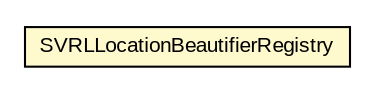 #!/usr/local/bin/dot
#
# Class diagram 
# Generated by UMLGraph version 5.1 (http://www.umlgraph.org/)
#

digraph G {
	edge [fontname="arial",fontsize=10,labelfontname="arial",labelfontsize=10];
	node [fontname="arial",fontsize=10,shape=plaintext];
	nodesep=0.25;
	ranksep=0.5;
	// com.helger.schematron.svrl.SVRLLocationBeautifierRegistry
	c18182 [label=<<table title="com.helger.schematron.svrl.SVRLLocationBeautifierRegistry" border="0" cellborder="1" cellspacing="0" cellpadding="2" port="p" bgcolor="lemonChiffon" href="./SVRLLocationBeautifierRegistry.html">
		<tr><td><table border="0" cellspacing="0" cellpadding="1">
<tr><td align="center" balign="center"> SVRLLocationBeautifierRegistry </td></tr>
		</table></td></tr>
		</table>>, fontname="arial", fontcolor="black", fontsize=10.0];
}

